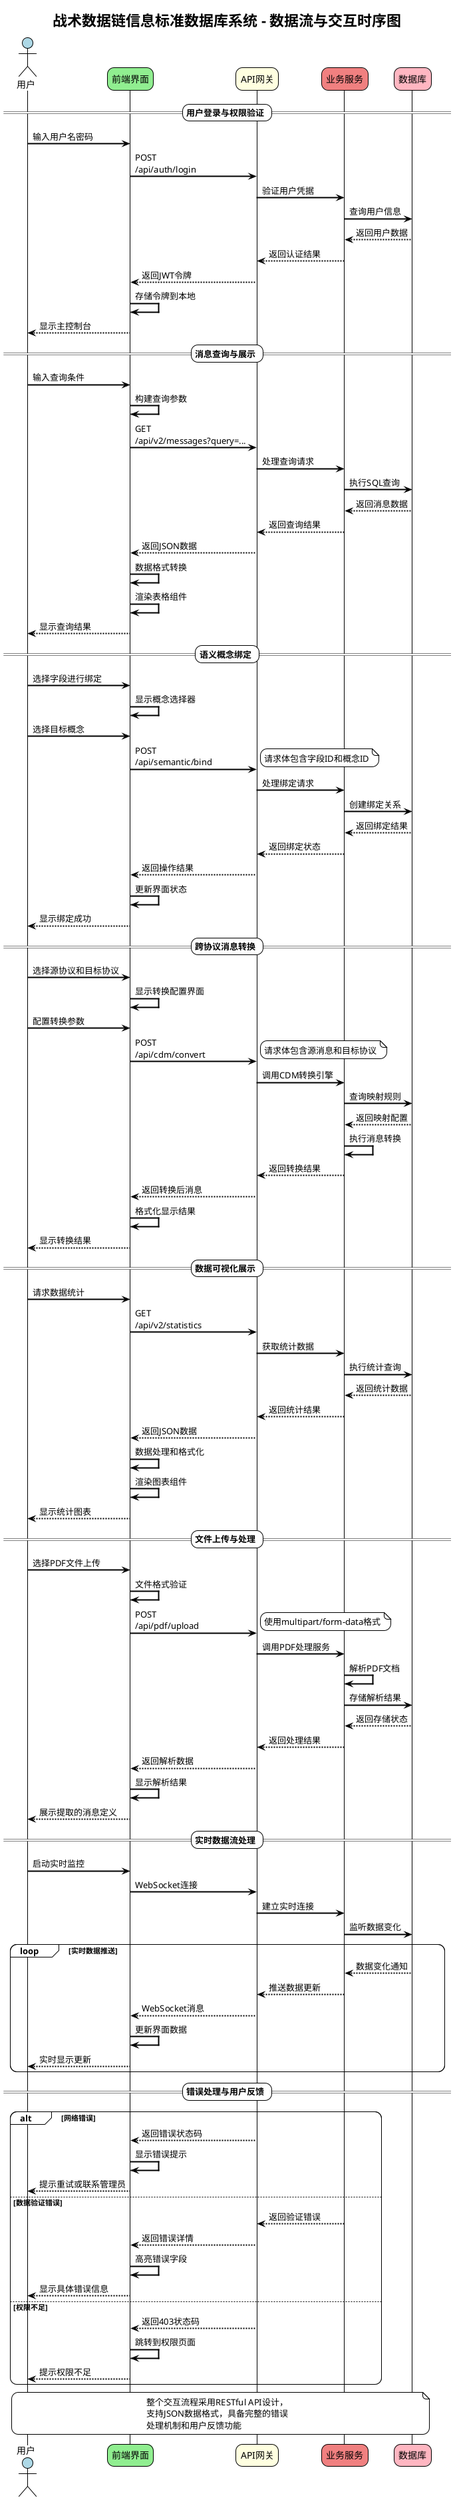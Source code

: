 @startuml 数据流与交互时序图
!theme plain
skinparam backgroundColor #FFFFFF
skinparam sequenceArrowThickness 2
skinparam roundcorner 20
skinparam maxmessagesize 60

title 战术数据链信息标准数据库系统 - 数据流与交互时序图

actor "用户" as User #lightblue
participant "前端界面" as Frontend #lightgreen
participant "API网关" as Gateway #lightyellow
participant "业务服务" as Service #lightcoral
participant "数据库" as Database #lightpink

== 用户登录与权限验证 ==
User -> Frontend : 输入用户名密码
Frontend -> Gateway : POST /api/auth/login
Gateway -> Service : 验证用户凭据
Service -> Database : 查询用户信息
Database --> Service : 返回用户数据
Service --> Gateway : 返回认证结果
Gateway --> Frontend : 返回JWT令牌
Frontend -> Frontend : 存储令牌到本地
Frontend --> User : 显示主控制台

== 消息查询与展示 ==
User -> Frontend : 输入查询条件
Frontend -> Frontend : 构建查询参数
Frontend -> Gateway : GET /api/v2/messages?query=...
Gateway -> Service : 处理查询请求
Service -> Database : 执行SQL查询
Database --> Service : 返回消息数据
Service --> Gateway : 返回查询结果
Gateway --> Frontend : 返回JSON数据
Frontend -> Frontend : 数据格式转换
Frontend -> Frontend : 渲染表格组件
Frontend --> User : 显示查询结果

== 语义概念绑定 ==
User -> Frontend : 选择字段进行绑定
Frontend -> Frontend : 显示概念选择器
User -> Frontend : 选择目标概念
Frontend -> Gateway : POST /api/semantic/bind
note right : 请求体包含字段ID和概念ID
Gateway -> Service : 处理绑定请求
Service -> Database : 创建绑定关系
Database --> Service : 返回绑定结果
Service --> Gateway : 返回绑定状态
Gateway --> Frontend : 返回操作结果
Frontend -> Frontend : 更新界面状态
Frontend --> User : 显示绑定成功

== 跨协议消息转换 ==
User -> Frontend : 选择源协议和目标协议
Frontend -> Frontend : 显示转换配置界面
User -> Frontend : 配置转换参数
Frontend -> Gateway : POST /api/cdm/convert
note right : 请求体包含源消息和目标协议
Gateway -> Service : 调用CDM转换引擎
Service -> Database : 查询映射规则
Database --> Service : 返回映射配置
Service -> Service : 执行消息转换
Service --> Gateway : 返回转换结果
Gateway --> Frontend : 返回转换后消息
Frontend -> Frontend : 格式化显示结果
Frontend --> User : 显示转换结果

== 数据可视化展示 ==
User -> Frontend : 请求数据统计
Frontend -> Gateway : GET /api/v2/statistics
Gateway -> Service : 获取统计数据
Service -> Database : 执行统计查询
Database --> Service : 返回统计数据
Service --> Gateway : 返回统计结果
Gateway --> Frontend : 返回JSON数据
Frontend -> Frontend : 数据处理和格式化
Frontend -> Frontend : 渲染图表组件
Frontend --> User : 显示统计图表

== 文件上传与处理 ==
User -> Frontend : 选择PDF文件上传
Frontend -> Frontend : 文件格式验证
Frontend -> Gateway : POST /api/pdf/upload
note right : 使用multipart/form-data格式
Gateway -> Service : 调用PDF处理服务
Service -> Service : 解析PDF文档
Service -> Database : 存储解析结果
Database --> Service : 返回存储状态
Service --> Gateway : 返回处理结果
Gateway --> Frontend : 返回解析数据
Frontend -> Frontend : 显示解析结果
Frontend --> User : 展示提取的消息定义

== 实时数据流处理 ==
User -> Frontend : 启动实时监控
Frontend -> Gateway : WebSocket连接
Gateway -> Service : 建立实时连接
Service -> Database : 监听数据变化
loop 实时数据推送
    Database --> Service : 数据变化通知
    Service --> Gateway : 推送数据更新
    Gateway --> Frontend : WebSocket消息
    Frontend -> Frontend : 更新界面数据
    Frontend --> User : 实时显示更新
end

== 错误处理与用户反馈 ==
alt 网络错误
    Gateway --> Frontend : 返回错误状态码
    Frontend -> Frontend : 显示错误提示
    Frontend --> User : 提示重试或联系管理员
else 数据验证错误
    Service --> Gateway : 返回验证错误
    Gateway --> Frontend : 返回错误详情
    Frontend -> Frontend : 高亮错误字段
    Frontend --> User : 显示具体错误信息
else 权限不足
    Gateway --> Frontend : 返回403状态码
    Frontend -> Frontend : 跳转到权限页面
    Frontend --> User : 提示权限不足
end

note over User, Database
  整个交互流程采用RESTful API设计，
  支持JSON数据格式，具备完整的错误
  处理机制和用户反馈功能
end note

@enduml
